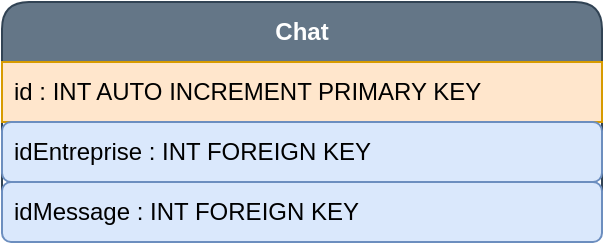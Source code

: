 <mxfile version="20.6.0" type="device"><diagram id="zNsUiktzPtW46WSRuMN8" name="Page-1"><mxGraphModel dx="3289" dy="838" grid="1" gridSize="10" guides="1" tooltips="1" connect="1" arrows="1" fold="1" page="1" pageScale="1" pageWidth="827" pageHeight="1169" math="0" shadow="0"><root><mxCell id="0"/><mxCell id="1" parent="0"/><mxCell id="nHujGs3byPoN8odCsLdH-1" value="&lt;b&gt;Chat&lt;/b&gt;" style="swimlane;fontStyle=0;childLayout=stackLayout;horizontal=1;startSize=30;horizontalStack=0;resizeParent=1;resizeParentMax=0;resizeLast=0;collapsible=1;marginBottom=0;whiteSpace=wrap;html=1;rounded=1;fillColor=#647687;fontColor=#ffffff;strokeColor=#314354;" vertex="1" parent="1"><mxGeometry x="-960" y="270" width="300" height="120" as="geometry"/></mxCell><mxCell id="nHujGs3byPoN8odCsLdH-2" value="id : INT AUTO INCREMENT PRIMARY KEY" style="text;strokeColor=#d79b00;fillColor=#ffe6cc;align=left;verticalAlign=middle;spacingLeft=4;spacingRight=4;overflow=hidden;points=[[0,0.5],[1,0.5]];portConstraint=eastwest;rotatable=0;whiteSpace=wrap;html=1;" vertex="1" parent="nHujGs3byPoN8odCsLdH-1"><mxGeometry y="30" width="300" height="30" as="geometry"/></mxCell><mxCell id="nHujGs3byPoN8odCsLdH-3" value="idEntreprise : INT FOREIGN KEY" style="text;strokeColor=#6c8ebf;fillColor=#dae8fc;align=left;verticalAlign=middle;spacingLeft=4;spacingRight=4;overflow=hidden;points=[[0,0.5],[1,0.5]];portConstraint=eastwest;rotatable=0;whiteSpace=wrap;html=1;rounded=1;" vertex="1" parent="nHujGs3byPoN8odCsLdH-1"><mxGeometry y="60" width="300" height="30" as="geometry"/></mxCell><mxCell id="nHujGs3byPoN8odCsLdH-4" value="idMessage : INT FOREIGN KEY" style="text;strokeColor=#6c8ebf;fillColor=#dae8fc;align=left;verticalAlign=middle;spacingLeft=4;spacingRight=4;overflow=hidden;points=[[0,0.5],[1,0.5]];portConstraint=eastwest;rotatable=0;whiteSpace=wrap;html=1;rounded=1;" vertex="1" parent="nHujGs3byPoN8odCsLdH-1"><mxGeometry y="90" width="300" height="30" as="geometry"/></mxCell></root></mxGraphModel></diagram></mxfile>